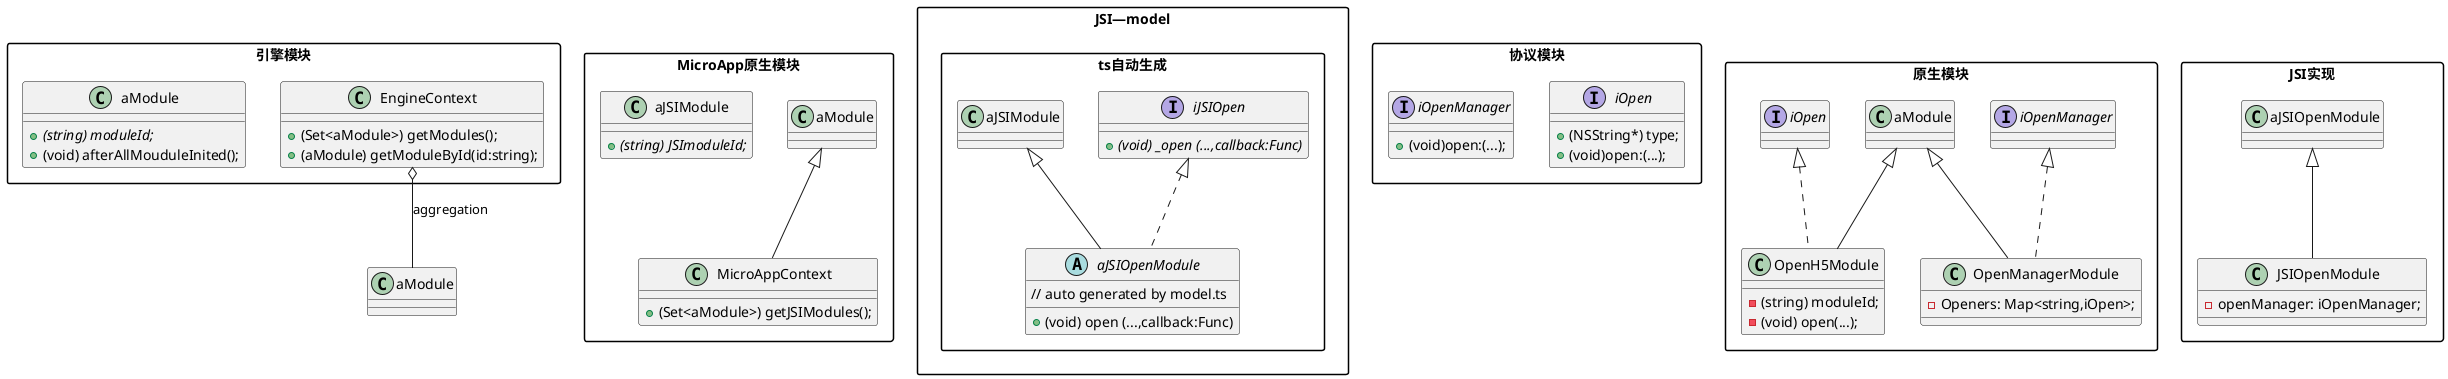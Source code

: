 @startuml
skinparam componentStyle uml2
skinparam packageStyle rectangle
 
package 引擎模块 {
  class EngineContext {
    + (Set<aModule>) getModules();
    + (aModule) getModuleById(id:string);
  }
  
  
  class  aModule {
    + (string) {abstract}  moduleId;
    + (void) afterAllMouduleInited();

  }
}
package MicroApp原生模块 {
  class MicroAppContext extends aModule{
    + (Set<aModule>) getJSIModules(); 
  }
  
  
  class  aJSIModule {
    + (string) {abstract}  JSImoduleId;
  }
}

package JSI—model.ts自动生成 {
  interface iJSIOpen {
    +  (void) {abstract}  _open (...,callback:Func)
  }
  abstract class aJSIOpenModule extends  aJSIModule  implements iJSIOpen { 
    // auto generated by model.ts
    + (void) open (...,callback:Func)
  }
}

 


package 协议模块 {
  interface iOpen {    
  +(NSString*) type;
  +(void)open:(...);
 
  }
   interface iOpenManager {    
  +(void)open:(...);
   }
}
  
  package 原生模块 {
 class OpenManagerModule extends aModule implements iOpenManager{    
    - Openers: Map<string,iOpen>;
  }

  class OpenH5Module   extends aModule implements iOpen{
    - (string) moduleId;
    - (void) open(...);
  }
  

}
  
package JSI实现{


  class JSIOpenModule extends aJSIOpenModule{
    - openManager: iOpenManager;
  }
  
 
  
}

EngineContext o--  aModule : aggregation
 

@enduml
